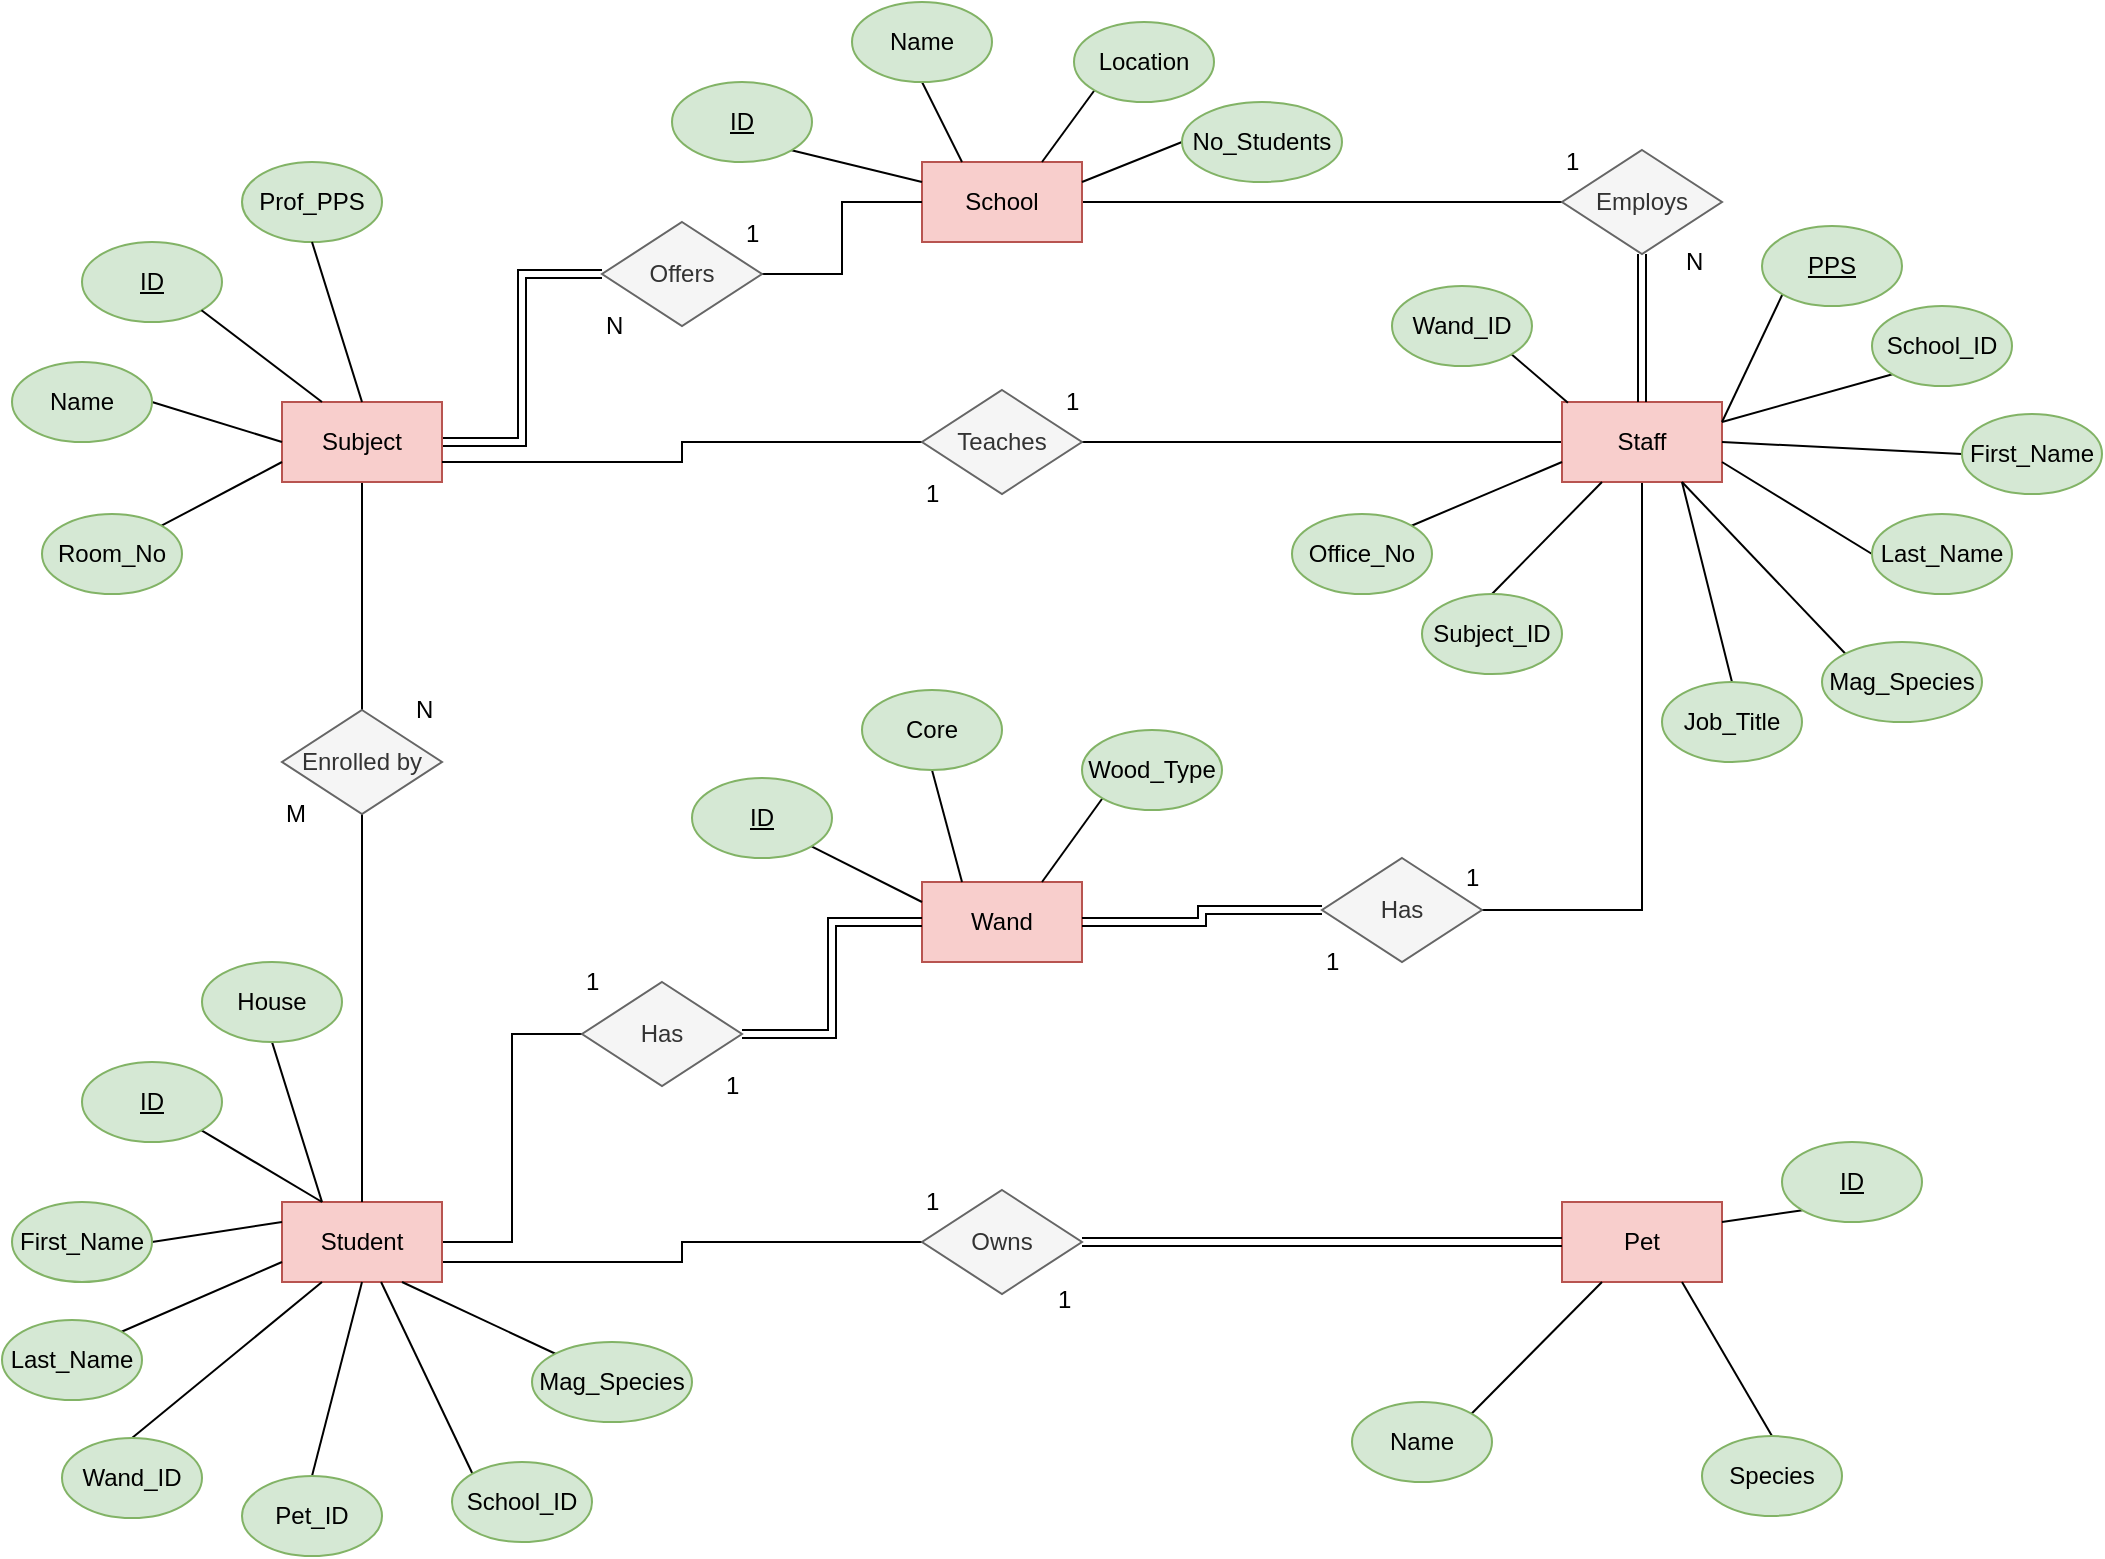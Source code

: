 <mxfile version="12.3.3" type="device" pages="1"><diagram id="ZaWdL1CAJdq0-XTntrcG" name="Page-1"><mxGraphModel dx="772" dy="515" grid="1" gridSize="10" guides="1" tooltips="1" connect="1" arrows="1" fold="1" page="1" pageScale="1" pageWidth="1169" pageHeight="827" math="0" shadow="0"><root><mxCell id="0"/><mxCell id="1" parent="0"/><mxCell id="7XrEVMeT7sQs2JlxNu58-23" style="edgeStyle=orthogonalEdgeStyle;rounded=0;orthogonalLoop=1;jettySize=auto;html=1;entryX=0;entryY=0.5;entryDx=0;entryDy=0;endArrow=none;endFill=0;labelPosition=left;verticalLabelPosition=middle;align=right;verticalAlign=middle;shape=link;" parent="1" source="7XrEVMeT7sQs2JlxNu58-2" target="7XrEVMeT7sQs2JlxNu58-13" edge="1"><mxGeometry relative="1" as="geometry"/></mxCell><mxCell id="7XrEVMeT7sQs2JlxNu58-40" style="edgeStyle=orthogonalEdgeStyle;rounded=0;orthogonalLoop=1;jettySize=auto;html=1;entryX=0.5;entryY=0;entryDx=0;entryDy=0;endArrow=none;endFill=0;" parent="1" source="7XrEVMeT7sQs2JlxNu58-2" target="7XrEVMeT7sQs2JlxNu58-9" edge="1"><mxGeometry relative="1" as="geometry"/></mxCell><mxCell id="7XrEVMeT7sQs2JlxNu58-2" value="Subject" style="rounded=0;whiteSpace=wrap;html=1;fillColor=#f8cecc;strokeColor=#b85450;" parent="1" vertex="1"><mxGeometry x="160" y="200" width="80" height="40" as="geometry"/></mxCell><mxCell id="7XrEVMeT7sQs2JlxNu58-44" style="edgeStyle=orthogonalEdgeStyle;rounded=0;orthogonalLoop=1;jettySize=auto;html=1;entryX=0;entryY=0.5;entryDx=0;entryDy=0;endArrow=none;endFill=0;" parent="1" source="7XrEVMeT7sQs2JlxNu58-3" target="7XrEVMeT7sQs2JlxNu58-11" edge="1"><mxGeometry relative="1" as="geometry"/></mxCell><mxCell id="7XrEVMeT7sQs2JlxNu58-50" style="edgeStyle=orthogonalEdgeStyle;rounded=0;orthogonalLoop=1;jettySize=auto;html=1;exitX=1;exitY=0.75;exitDx=0;exitDy=0;entryX=0;entryY=0.5;entryDx=0;entryDy=0;endArrow=none;endFill=0;" parent="1" source="7XrEVMeT7sQs2JlxNu58-3" target="7XrEVMeT7sQs2JlxNu58-10" edge="1"><mxGeometry relative="1" as="geometry"/></mxCell><mxCell id="7XrEVMeT7sQs2JlxNu58-3" value="Student" style="rounded=0;whiteSpace=wrap;html=1;fillColor=#f8cecc;strokeColor=#b85450;" parent="1" vertex="1"><mxGeometry x="160" y="600" width="80" height="40" as="geometry"/></mxCell><mxCell id="7XrEVMeT7sQs2JlxNu58-4" value="Pet" style="rounded=0;whiteSpace=wrap;html=1;fillColor=#f8cecc;strokeColor=#b85450;" parent="1" vertex="1"><mxGeometry x="800" y="600" width="80" height="40" as="geometry"/></mxCell><mxCell id="7XrEVMeT7sQs2JlxNu58-5" value="Wand" style="rounded=0;whiteSpace=wrap;html=1;fillColor=#f8cecc;strokeColor=#b85450;" parent="1" vertex="1"><mxGeometry x="480" y="440" width="80" height="40" as="geometry"/></mxCell><mxCell id="7XrEVMeT7sQs2JlxNu58-25" style="edgeStyle=orthogonalEdgeStyle;rounded=0;orthogonalLoop=1;jettySize=auto;html=1;entryX=0;entryY=0.5;entryDx=0;entryDy=0;endArrow=none;endFill=0;" parent="1" source="7XrEVMeT7sQs2JlxNu58-7" target="7XrEVMeT7sQs2JlxNu58-14" edge="1"><mxGeometry relative="1" as="geometry"/></mxCell><mxCell id="7XrEVMeT7sQs2JlxNu58-7" value="School" style="rounded=0;whiteSpace=wrap;html=1;fillColor=#f8cecc;strokeColor=#b85450;" parent="1" vertex="1"><mxGeometry x="480" y="80" width="80" height="40" as="geometry"/></mxCell><mxCell id="7XrEVMeT7sQs2JlxNu58-32" style="edgeStyle=orthogonalEdgeStyle;rounded=0;orthogonalLoop=1;jettySize=auto;html=1;entryX=1;entryY=0.5;entryDx=0;entryDy=0;endArrow=none;endFill=0;" parent="1" source="7XrEVMeT7sQs2JlxNu58-8" target="7XrEVMeT7sQs2JlxNu58-15" edge="1"><mxGeometry relative="1" as="geometry"/></mxCell><mxCell id="7XrEVMeT7sQs2JlxNu58-36" style="edgeStyle=orthogonalEdgeStyle;rounded=0;orthogonalLoop=1;jettySize=auto;html=1;entryX=1;entryY=0.5;entryDx=0;entryDy=0;endArrow=none;endFill=0;" parent="1" source="7XrEVMeT7sQs2JlxNu58-8" target="7XrEVMeT7sQs2JlxNu58-12" edge="1"><mxGeometry relative="1" as="geometry"><Array as="points"><mxPoint x="840" y="454"/></Array></mxGeometry></mxCell><mxCell id="7XrEVMeT7sQs2JlxNu58-8" value="Staff" style="rounded=0;whiteSpace=wrap;html=1;fillColor=#f8cecc;strokeColor=#b85450;" parent="1" vertex="1"><mxGeometry x="800" y="200" width="80" height="40" as="geometry"/></mxCell><mxCell id="7XrEVMeT7sQs2JlxNu58-41" style="edgeStyle=orthogonalEdgeStyle;rounded=0;orthogonalLoop=1;jettySize=auto;html=1;entryX=0.5;entryY=0;entryDx=0;entryDy=0;endArrow=none;endFill=0;" parent="1" source="7XrEVMeT7sQs2JlxNu58-9" target="7XrEVMeT7sQs2JlxNu58-3" edge="1"><mxGeometry relative="1" as="geometry"/></mxCell><mxCell id="7XrEVMeT7sQs2JlxNu58-9" value="Enrolled by" style="rhombus;whiteSpace=wrap;html=1;fillColor=#f5f5f5;strokeColor=#666666;fontColor=#333333;" parent="1" vertex="1"><mxGeometry x="160" y="354" width="80" height="52" as="geometry"/></mxCell><mxCell id="7XrEVMeT7sQs2JlxNu58-52" style="edgeStyle=orthogonalEdgeStyle;rounded=0;orthogonalLoop=1;jettySize=auto;html=1;entryX=0;entryY=0.5;entryDx=0;entryDy=0;endArrow=none;endFill=0;shape=link;" parent="1" source="7XrEVMeT7sQs2JlxNu58-10" target="7XrEVMeT7sQs2JlxNu58-4" edge="1"><mxGeometry relative="1" as="geometry"/></mxCell><mxCell id="7XrEVMeT7sQs2JlxNu58-10" value="Owns" style="rhombus;whiteSpace=wrap;html=1;fillColor=#f5f5f5;strokeColor=#666666;fontColor=#333333;" parent="1" vertex="1"><mxGeometry x="480" y="594" width="80" height="52" as="geometry"/></mxCell><mxCell id="7XrEVMeT7sQs2JlxNu58-45" style="edgeStyle=orthogonalEdgeStyle;rounded=0;orthogonalLoop=1;jettySize=auto;html=1;entryX=0;entryY=0.5;entryDx=0;entryDy=0;endArrow=none;endFill=0;shape=link;" parent="1" source="7XrEVMeT7sQs2JlxNu58-11" target="7XrEVMeT7sQs2JlxNu58-5" edge="1"><mxGeometry relative="1" as="geometry"/></mxCell><mxCell id="7XrEVMeT7sQs2JlxNu58-11" value="Has" style="rhombus;whiteSpace=wrap;html=1;fillColor=#f5f5f5;strokeColor=#666666;fontColor=#333333;" parent="1" vertex="1"><mxGeometry x="310" y="490" width="80" height="52" as="geometry"/></mxCell><mxCell id="7XrEVMeT7sQs2JlxNu58-37" style="edgeStyle=orthogonalEdgeStyle;rounded=0;orthogonalLoop=1;jettySize=auto;html=1;entryX=1;entryY=0.5;entryDx=0;entryDy=0;endArrow=none;endFill=0;shape=link;" parent="1" source="7XrEVMeT7sQs2JlxNu58-12" target="7XrEVMeT7sQs2JlxNu58-5" edge="1"><mxGeometry relative="1" as="geometry"/></mxCell><mxCell id="7XrEVMeT7sQs2JlxNu58-12" value="Has" style="rhombus;whiteSpace=wrap;html=1;fillColor=#f5f5f5;strokeColor=#666666;fontColor=#333333;" parent="1" vertex="1"><mxGeometry x="680" y="428" width="80" height="52" as="geometry"/></mxCell><mxCell id="7XrEVMeT7sQs2JlxNu58-17" style="edgeStyle=orthogonalEdgeStyle;rounded=0;orthogonalLoop=1;jettySize=auto;html=1;exitX=0;exitY=0.5;exitDx=0;exitDy=0;" parent="1" source="7XrEVMeT7sQs2JlxNu58-13" edge="1"><mxGeometry relative="1" as="geometry"><mxPoint x="319.667" y="135.333" as="targetPoint"/></mxGeometry></mxCell><mxCell id="7XrEVMeT7sQs2JlxNu58-24" style="edgeStyle=orthogonalEdgeStyle;rounded=0;orthogonalLoop=1;jettySize=auto;html=1;exitX=1;exitY=0.5;exitDx=0;exitDy=0;entryX=0;entryY=0.5;entryDx=0;entryDy=0;endArrow=none;endFill=0;" parent="1" source="7XrEVMeT7sQs2JlxNu58-13" target="7XrEVMeT7sQs2JlxNu58-7" edge="1"><mxGeometry relative="1" as="geometry"/></mxCell><mxCell id="7XrEVMeT7sQs2JlxNu58-13" value="Offers" style="rhombus;whiteSpace=wrap;html=1;fillColor=#f5f5f5;strokeColor=#666666;fontColor=#333333;" parent="1" vertex="1"><mxGeometry x="320" y="110" width="80" height="52" as="geometry"/></mxCell><mxCell id="7XrEVMeT7sQs2JlxNu58-26" style="edgeStyle=orthogonalEdgeStyle;rounded=0;orthogonalLoop=1;jettySize=auto;html=1;exitX=0.5;exitY=1;exitDx=0;exitDy=0;entryX=0.5;entryY=0;entryDx=0;entryDy=0;endArrow=none;endFill=0;shape=link;" parent="1" source="7XrEVMeT7sQs2JlxNu58-14" target="7XrEVMeT7sQs2JlxNu58-8" edge="1"><mxGeometry relative="1" as="geometry"/></mxCell><mxCell id="7XrEVMeT7sQs2JlxNu58-14" value="Employs" style="rhombus;whiteSpace=wrap;html=1;fillColor=#f5f5f5;strokeColor=#666666;fontColor=#333333;" parent="1" vertex="1"><mxGeometry x="800" y="74" width="80" height="52" as="geometry"/></mxCell><mxCell id="7XrEVMeT7sQs2JlxNu58-33" style="edgeStyle=orthogonalEdgeStyle;rounded=0;orthogonalLoop=1;jettySize=auto;html=1;entryX=1;entryY=0.75;entryDx=0;entryDy=0;endArrow=none;endFill=0;" parent="1" source="7XrEVMeT7sQs2JlxNu58-15" target="7XrEVMeT7sQs2JlxNu58-2" edge="1"><mxGeometry relative="1" as="geometry"/></mxCell><mxCell id="7XrEVMeT7sQs2JlxNu58-15" value="Teaches" style="rhombus;whiteSpace=wrap;html=1;fillColor=#f5f5f5;strokeColor=#666666;fontColor=#333333;" parent="1" vertex="1"><mxGeometry x="480" y="194" width="80" height="52" as="geometry"/></mxCell><mxCell id="7XrEVMeT7sQs2JlxNu58-27" value="N" style="text;html=1;resizable=0;points=[];autosize=1;align=left;verticalAlign=top;spacingTop=-4;" parent="1" vertex="1"><mxGeometry x="320" y="152" width="20" height="20" as="geometry"/></mxCell><mxCell id="7XrEVMeT7sQs2JlxNu58-29" value="1" style="text;html=1;resizable=0;points=[];autosize=1;align=left;verticalAlign=top;spacingTop=-4;" parent="1" vertex="1"><mxGeometry x="390" y="106" width="20" height="20" as="geometry"/></mxCell><mxCell id="7XrEVMeT7sQs2JlxNu58-30" value="1" style="text;html=1;resizable=0;points=[];autosize=1;align=left;verticalAlign=top;spacingTop=-4;" parent="1" vertex="1"><mxGeometry x="800" y="70" width="20" height="20" as="geometry"/></mxCell><mxCell id="7XrEVMeT7sQs2JlxNu58-31" value="N" style="text;html=1;resizable=0;points=[];autosize=1;align=left;verticalAlign=top;spacingTop=-4;" parent="1" vertex="1"><mxGeometry x="860" y="120" width="20" height="20" as="geometry"/></mxCell><mxCell id="7XrEVMeT7sQs2JlxNu58-34" value="1" style="text;html=1;resizable=0;points=[];autosize=1;align=left;verticalAlign=top;spacingTop=-4;" parent="1" vertex="1"><mxGeometry x="550" y="190" width="20" height="20" as="geometry"/></mxCell><mxCell id="7XrEVMeT7sQs2JlxNu58-35" value="1" style="text;html=1;resizable=0;points=[];autosize=1;align=left;verticalAlign=top;spacingTop=-4;" parent="1" vertex="1"><mxGeometry x="480" y="236" width="20" height="20" as="geometry"/></mxCell><mxCell id="7XrEVMeT7sQs2JlxNu58-38" value="1" style="text;html=1;resizable=0;points=[];autosize=1;align=left;verticalAlign=top;spacingTop=-4;" parent="1" vertex="1"><mxGeometry x="750" y="428" width="20" height="20" as="geometry"/></mxCell><mxCell id="7XrEVMeT7sQs2JlxNu58-39" value="1" style="text;html=1;resizable=0;points=[];autosize=1;align=left;verticalAlign=top;spacingTop=-4;" parent="1" vertex="1"><mxGeometry x="680" y="470" width="20" height="20" as="geometry"/></mxCell><mxCell id="7XrEVMeT7sQs2JlxNu58-42" value="N" style="text;html=1;resizable=0;points=[];autosize=1;align=left;verticalAlign=top;spacingTop=-4;" parent="1" vertex="1"><mxGeometry x="225" y="344" width="20" height="20" as="geometry"/></mxCell><mxCell id="7XrEVMeT7sQs2JlxNu58-43" value="M" style="text;html=1;resizable=0;points=[];autosize=1;align=left;verticalAlign=top;spacingTop=-4;" parent="1" vertex="1"><mxGeometry x="160" y="396" width="30" height="20" as="geometry"/></mxCell><mxCell id="7XrEVMeT7sQs2JlxNu58-46" value="1" style="text;html=1;resizable=0;points=[];autosize=1;align=left;verticalAlign=top;spacingTop=-4;" parent="1" vertex="1"><mxGeometry x="310" y="480" width="20" height="20" as="geometry"/></mxCell><mxCell id="7XrEVMeT7sQs2JlxNu58-47" value="1" style="text;html=1;resizable=0;points=[];autosize=1;align=left;verticalAlign=top;spacingTop=-4;" parent="1" vertex="1"><mxGeometry x="380" y="532" width="20" height="20" as="geometry"/></mxCell><mxCell id="7XrEVMeT7sQs2JlxNu58-51" value="1" style="text;html=1;resizable=0;points=[];autosize=1;align=left;verticalAlign=top;spacingTop=-4;" parent="1" vertex="1"><mxGeometry x="480" y="590" width="20" height="20" as="geometry"/></mxCell><mxCell id="7XrEVMeT7sQs2JlxNu58-53" value="1" style="text;html=1;resizable=0;points=[];autosize=1;align=left;verticalAlign=top;spacingTop=-4;" parent="1" vertex="1"><mxGeometry x="546" y="639" width="20" height="20" as="geometry"/></mxCell><mxCell id="7XrEVMeT7sQs2JlxNu58-54" value="&lt;u&gt;ID&lt;/u&gt;" style="ellipse;whiteSpace=wrap;html=1;fillColor=#d5e8d4;strokeColor=#82b366;" parent="1" vertex="1"><mxGeometry x="60" y="120" width="70" height="40" as="geometry"/></mxCell><mxCell id="7XrEVMeT7sQs2JlxNu58-61" style="rounded=0;orthogonalLoop=1;jettySize=auto;html=1;exitX=1;exitY=0.5;exitDx=0;exitDy=0;endArrow=none;endFill=0;strokeColor=#000000;entryX=0;entryY=0.5;entryDx=0;entryDy=0;jumpSize=6;shadow=0;" parent="1" source="7XrEVMeT7sQs2JlxNu58-55" target="7XrEVMeT7sQs2JlxNu58-2" edge="1"><mxGeometry relative="1" as="geometry"><mxPoint x="99.667" y="200.333" as="targetPoint"/></mxGeometry></mxCell><mxCell id="7XrEVMeT7sQs2JlxNu58-55" value="Name" style="ellipse;whiteSpace=wrap;html=1;fillColor=#d5e8d4;strokeColor=#82b366;" parent="1" vertex="1"><mxGeometry x="25" y="180" width="70" height="40" as="geometry"/></mxCell><mxCell id="7XrEVMeT7sQs2JlxNu58-56" value="Prof_PPS" style="ellipse;whiteSpace=wrap;html=1;fillColor=#d5e8d4;strokeColor=#82b366;" parent="1" vertex="1"><mxGeometry x="140" y="80" width="70" height="40" as="geometry"/></mxCell><mxCell id="7XrEVMeT7sQs2JlxNu58-62" style="edgeStyle=none;rounded=0;jumpSize=6;orthogonalLoop=1;jettySize=auto;html=1;exitX=1;exitY=0;exitDx=0;exitDy=0;entryX=0;entryY=0.75;entryDx=0;entryDy=0;shadow=0;endArrow=none;endFill=0;strokeColor=#000000;" parent="1" source="7XrEVMeT7sQs2JlxNu58-57" target="7XrEVMeT7sQs2JlxNu58-2" edge="1"><mxGeometry relative="1" as="geometry"/></mxCell><mxCell id="7XrEVMeT7sQs2JlxNu58-57" value="Room_No" style="ellipse;whiteSpace=wrap;html=1;fillColor=#d5e8d4;strokeColor=#82b366;" parent="1" vertex="1"><mxGeometry x="40" y="256" width="70" height="40" as="geometry"/></mxCell><mxCell id="7XrEVMeT7sQs2JlxNu58-59" value="" style="endArrow=none;html=1;strokeColor=#000000;exitX=1;exitY=1;exitDx=0;exitDy=0;entryX=0.25;entryY=0;entryDx=0;entryDy=0;" parent="1" source="7XrEVMeT7sQs2JlxNu58-54" target="7XrEVMeT7sQs2JlxNu58-2" edge="1"><mxGeometry width="50" height="50" relative="1" as="geometry"><mxPoint x="130" y="147" as="sourcePoint"/><mxPoint x="160" y="197" as="targetPoint"/><Array as="points"/></mxGeometry></mxCell><mxCell id="7XrEVMeT7sQs2JlxNu58-60" value="" style="endArrow=none;html=1;strokeColor=#000000;exitX=0.5;exitY=1;exitDx=0;exitDy=0;entryX=0.5;entryY=0;entryDx=0;entryDy=0;" parent="1" source="7XrEVMeT7sQs2JlxNu58-56" target="7XrEVMeT7sQs2JlxNu58-2" edge="1"><mxGeometry width="50" height="50" relative="1" as="geometry"><mxPoint x="129.749" y="164.142" as="sourcePoint"/><mxPoint x="190" y="210" as="targetPoint"/><Array as="points"/></mxGeometry></mxCell><mxCell id="7XrEVMeT7sQs2JlxNu58-67" style="edgeStyle=none;rounded=0;jumpSize=6;orthogonalLoop=1;jettySize=auto;html=1;exitX=1;exitY=1;exitDx=0;exitDy=0;entryX=0;entryY=0.25;entryDx=0;entryDy=0;shadow=0;endArrow=none;endFill=0;strokeColor=#000000;" parent="1" source="7XrEVMeT7sQs2JlxNu58-63" target="7XrEVMeT7sQs2JlxNu58-7" edge="1"><mxGeometry relative="1" as="geometry"/></mxCell><mxCell id="7XrEVMeT7sQs2JlxNu58-63" value="&lt;u&gt;ID&lt;/u&gt;" style="ellipse;whiteSpace=wrap;html=1;fillColor=#d5e8d4;strokeColor=#82b366;" parent="1" vertex="1"><mxGeometry x="355" y="40" width="70" height="40" as="geometry"/></mxCell><mxCell id="7XrEVMeT7sQs2JlxNu58-68" style="edgeStyle=none;rounded=0;jumpSize=6;orthogonalLoop=1;jettySize=auto;html=1;exitX=0.5;exitY=1;exitDx=0;exitDy=0;entryX=0.25;entryY=0;entryDx=0;entryDy=0;shadow=0;endArrow=none;endFill=0;strokeColor=#000000;" parent="1" source="7XrEVMeT7sQs2JlxNu58-64" target="7XrEVMeT7sQs2JlxNu58-7" edge="1"><mxGeometry relative="1" as="geometry"/></mxCell><mxCell id="7XrEVMeT7sQs2JlxNu58-64" value="Name" style="ellipse;whiteSpace=wrap;html=1;fillColor=#d5e8d4;strokeColor=#82b366;" parent="1" vertex="1"><mxGeometry x="445" width="70" height="40" as="geometry"/></mxCell><mxCell id="7XrEVMeT7sQs2JlxNu58-69" style="edgeStyle=none;rounded=0;jumpSize=6;orthogonalLoop=1;jettySize=auto;html=1;exitX=0;exitY=1;exitDx=0;exitDy=0;entryX=0.75;entryY=0;entryDx=0;entryDy=0;shadow=0;endArrow=none;endFill=0;strokeColor=#000000;" parent="1" source="7XrEVMeT7sQs2JlxNu58-65" target="7XrEVMeT7sQs2JlxNu58-7" edge="1"><mxGeometry relative="1" as="geometry"/></mxCell><mxCell id="7XrEVMeT7sQs2JlxNu58-65" value="Location" style="ellipse;whiteSpace=wrap;html=1;fillColor=#d5e8d4;strokeColor=#82b366;" parent="1" vertex="1"><mxGeometry x="556" y="10" width="70" height="40" as="geometry"/></mxCell><mxCell id="7XrEVMeT7sQs2JlxNu58-70" style="edgeStyle=none;rounded=0;jumpSize=6;orthogonalLoop=1;jettySize=auto;html=1;exitX=0;exitY=0.5;exitDx=0;exitDy=0;entryX=1;entryY=0.25;entryDx=0;entryDy=0;shadow=0;endArrow=none;endFill=0;strokeColor=#000000;" parent="1" source="7XrEVMeT7sQs2JlxNu58-66" target="7XrEVMeT7sQs2JlxNu58-7" edge="1"><mxGeometry relative="1" as="geometry"/></mxCell><mxCell id="7XrEVMeT7sQs2JlxNu58-66" value="No_Students" style="ellipse;whiteSpace=wrap;html=1;fillColor=#d5e8d4;strokeColor=#82b366;" parent="1" vertex="1"><mxGeometry x="610" y="50" width="80" height="40" as="geometry"/></mxCell><mxCell id="7XrEVMeT7sQs2JlxNu58-79" style="edgeStyle=none;rounded=0;jumpSize=6;orthogonalLoop=1;jettySize=auto;html=1;exitX=0;exitY=1;exitDx=0;exitDy=0;entryX=1;entryY=0.25;entryDx=0;entryDy=0;shadow=0;endArrow=none;endFill=0;strokeColor=#000000;" parent="1" source="7XrEVMeT7sQs2JlxNu58-71" target="7XrEVMeT7sQs2JlxNu58-8" edge="1"><mxGeometry relative="1" as="geometry"/></mxCell><mxCell id="7XrEVMeT7sQs2JlxNu58-71" value="&lt;u&gt;PPS&lt;/u&gt;" style="ellipse;whiteSpace=wrap;html=1;fillColor=#d5e8d4;strokeColor=#82b366;" parent="1" vertex="1"><mxGeometry x="900" y="112" width="70" height="40" as="geometry"/></mxCell><mxCell id="7XrEVMeT7sQs2JlxNu58-86" style="edgeStyle=none;rounded=0;jumpSize=6;orthogonalLoop=1;jettySize=auto;html=1;exitX=1;exitY=0;exitDx=0;exitDy=0;entryX=0;entryY=0.75;entryDx=0;entryDy=0;shadow=0;endArrow=none;endFill=0;strokeColor=#000000;" parent="1" source="7XrEVMeT7sQs2JlxNu58-72" target="7XrEVMeT7sQs2JlxNu58-8" edge="1"><mxGeometry relative="1" as="geometry"/></mxCell><mxCell id="7XrEVMeT7sQs2JlxNu58-72" value="Office_No" style="ellipse;whiteSpace=wrap;html=1;fillColor=#d5e8d4;strokeColor=#82b366;" parent="1" vertex="1"><mxGeometry x="665" y="256" width="70" height="40" as="geometry"/></mxCell><mxCell id="7XrEVMeT7sQs2JlxNu58-78" style="edgeStyle=none;rounded=0;jumpSize=6;orthogonalLoop=1;jettySize=auto;html=1;exitX=1;exitY=1;exitDx=0;exitDy=0;entryX=0.037;entryY=0.008;entryDx=0;entryDy=0;entryPerimeter=0;shadow=0;endArrow=none;endFill=0;strokeColor=#000000;" parent="1" source="7XrEVMeT7sQs2JlxNu58-73" target="7XrEVMeT7sQs2JlxNu58-8" edge="1"><mxGeometry relative="1" as="geometry"/></mxCell><mxCell id="7XrEVMeT7sQs2JlxNu58-73" value="Wand_ID" style="ellipse;whiteSpace=wrap;html=1;fillColor=#d5e8d4;strokeColor=#82b366;" parent="1" vertex="1"><mxGeometry x="715" y="142" width="70" height="40" as="geometry"/></mxCell><mxCell id="7XrEVMeT7sQs2JlxNu58-85" style="edgeStyle=none;rounded=0;jumpSize=6;orthogonalLoop=1;jettySize=auto;html=1;exitX=0.5;exitY=0;exitDx=0;exitDy=0;entryX=0.25;entryY=1;entryDx=0;entryDy=0;shadow=0;endArrow=none;endFill=0;strokeColor=#000000;" parent="1" source="7XrEVMeT7sQs2JlxNu58-74" target="7XrEVMeT7sQs2JlxNu58-8" edge="1"><mxGeometry relative="1" as="geometry"/></mxCell><mxCell id="7XrEVMeT7sQs2JlxNu58-74" value="Subject_ID" style="ellipse;whiteSpace=wrap;html=1;fillColor=#d5e8d4;strokeColor=#82b366;" parent="1" vertex="1"><mxGeometry x="730" y="296" width="70" height="40" as="geometry"/></mxCell><mxCell id="7XrEVMeT7sQs2JlxNu58-84" style="edgeStyle=none;rounded=0;jumpSize=6;orthogonalLoop=1;jettySize=auto;html=1;exitX=0;exitY=0;exitDx=0;exitDy=0;entryX=0.75;entryY=1;entryDx=0;entryDy=0;shadow=0;endArrow=none;endFill=0;strokeColor=#000000;" parent="1" source="7XrEVMeT7sQs2JlxNu58-75" target="7XrEVMeT7sQs2JlxNu58-8" edge="1"><mxGeometry relative="1" as="geometry"/></mxCell><mxCell id="7XrEVMeT7sQs2JlxNu58-75" value="Mag_Species" style="ellipse;whiteSpace=wrap;html=1;fillColor=#d5e8d4;strokeColor=#82b366;" parent="1" vertex="1"><mxGeometry x="930" y="320" width="80" height="40" as="geometry"/></mxCell><mxCell id="7XrEVMeT7sQs2JlxNu58-83" style="edgeStyle=none;rounded=0;jumpSize=6;orthogonalLoop=1;jettySize=auto;html=1;exitX=0;exitY=0.5;exitDx=0;exitDy=0;entryX=1;entryY=0.75;entryDx=0;entryDy=0;shadow=0;endArrow=none;endFill=0;strokeColor=#000000;" parent="1" source="7XrEVMeT7sQs2JlxNu58-76" target="7XrEVMeT7sQs2JlxNu58-8" edge="1"><mxGeometry relative="1" as="geometry"/></mxCell><mxCell id="7XrEVMeT7sQs2JlxNu58-76" value="Last_Name" style="ellipse;whiteSpace=wrap;html=1;fillColor=#d5e8d4;strokeColor=#82b366;" parent="1" vertex="1"><mxGeometry x="955" y="256" width="70" height="40" as="geometry"/></mxCell><mxCell id="7XrEVMeT7sQs2JlxNu58-80" style="edgeStyle=none;rounded=0;jumpSize=6;orthogonalLoop=1;jettySize=auto;html=1;exitX=0;exitY=0.5;exitDx=0;exitDy=0;entryX=1;entryY=0.5;entryDx=0;entryDy=0;shadow=0;endArrow=none;endFill=0;strokeColor=#000000;" parent="1" source="7XrEVMeT7sQs2JlxNu58-77" target="7XrEVMeT7sQs2JlxNu58-8" edge="1"><mxGeometry relative="1" as="geometry"/></mxCell><mxCell id="7XrEVMeT7sQs2JlxNu58-77" value="First_Name" style="ellipse;whiteSpace=wrap;html=1;fillColor=#d5e8d4;strokeColor=#82b366;" parent="1" vertex="1"><mxGeometry x="1000" y="206" width="70" height="40" as="geometry"/></mxCell><mxCell id="7XrEVMeT7sQs2JlxNu58-94" style="edgeStyle=none;rounded=0;jumpSize=6;orthogonalLoop=1;jettySize=auto;html=1;exitX=0;exitY=1;exitDx=0;exitDy=0;entryX=1;entryY=0.25;entryDx=0;entryDy=0;shadow=0;endArrow=none;endFill=0;strokeColor=#000000;" parent="1" source="7XrEVMeT7sQs2JlxNu58-87" target="7XrEVMeT7sQs2JlxNu58-4" edge="1"><mxGeometry relative="1" as="geometry"/></mxCell><mxCell id="7XrEVMeT7sQs2JlxNu58-87" value="&lt;u&gt;ID&lt;/u&gt;" style="ellipse;whiteSpace=wrap;html=1;fillColor=#d5e8d4;strokeColor=#82b366;" parent="1" vertex="1"><mxGeometry x="910" y="570" width="70" height="40" as="geometry"/></mxCell><mxCell id="7XrEVMeT7sQs2JlxNu58-91" style="edgeStyle=none;rounded=0;jumpSize=6;orthogonalLoop=1;jettySize=auto;html=1;exitX=1;exitY=0;exitDx=0;exitDy=0;entryX=0.25;entryY=1;entryDx=0;entryDy=0;shadow=0;endArrow=none;endFill=0;strokeColor=#000000;" parent="1" source="7XrEVMeT7sQs2JlxNu58-88" target="7XrEVMeT7sQs2JlxNu58-4" edge="1"><mxGeometry relative="1" as="geometry"/></mxCell><mxCell id="7XrEVMeT7sQs2JlxNu58-88" value="Name" style="ellipse;whiteSpace=wrap;html=1;fillColor=#d5e8d4;strokeColor=#82b366;" parent="1" vertex="1"><mxGeometry x="695" y="700" width="70" height="40" as="geometry"/></mxCell><mxCell id="7XrEVMeT7sQs2JlxNu58-92" style="edgeStyle=none;rounded=0;jumpSize=6;orthogonalLoop=1;jettySize=auto;html=1;exitX=0.5;exitY=0;exitDx=0;exitDy=0;entryX=0.75;entryY=1;entryDx=0;entryDy=0;shadow=0;endArrow=none;endFill=0;strokeColor=#000000;" parent="1" source="7XrEVMeT7sQs2JlxNu58-89" target="7XrEVMeT7sQs2JlxNu58-4" edge="1"><mxGeometry relative="1" as="geometry"/></mxCell><mxCell id="7XrEVMeT7sQs2JlxNu58-89" value="Species" style="ellipse;whiteSpace=wrap;html=1;fillColor=#d5e8d4;strokeColor=#82b366;" parent="1" vertex="1"><mxGeometry x="870" y="717" width="70" height="40" as="geometry"/></mxCell><mxCell id="7XrEVMeT7sQs2JlxNu58-108" style="edgeStyle=none;rounded=0;jumpSize=6;orthogonalLoop=1;jettySize=auto;html=1;exitX=0;exitY=0;exitDx=0;exitDy=0;entryX=0.75;entryY=1;entryDx=0;entryDy=0;shadow=0;endArrow=none;endFill=0;strokeColor=#000000;" parent="1" source="7XrEVMeT7sQs2JlxNu58-95" target="7XrEVMeT7sQs2JlxNu58-3" edge="1"><mxGeometry relative="1" as="geometry"/></mxCell><mxCell id="7XrEVMeT7sQs2JlxNu58-95" value="Mag_Species" style="ellipse;whiteSpace=wrap;html=1;fillColor=#d5e8d4;strokeColor=#82b366;" parent="1" vertex="1"><mxGeometry x="285" y="670" width="80" height="40" as="geometry"/></mxCell><mxCell id="7XrEVMeT7sQs2JlxNu58-107" style="edgeStyle=none;rounded=0;jumpSize=6;orthogonalLoop=1;jettySize=auto;html=1;exitX=0.5;exitY=0;exitDx=0;exitDy=0;entryX=0.5;entryY=1;entryDx=0;entryDy=0;shadow=0;endArrow=none;endFill=0;strokeColor=#000000;" parent="1" source="7XrEVMeT7sQs2JlxNu58-96" target="7XrEVMeT7sQs2JlxNu58-3" edge="1"><mxGeometry relative="1" as="geometry"/></mxCell><mxCell id="7XrEVMeT7sQs2JlxNu58-96" value="Pet_ID" style="ellipse;whiteSpace=wrap;html=1;fillColor=#d5e8d4;strokeColor=#82b366;" parent="1" vertex="1"><mxGeometry x="140" y="737" width="70" height="40" as="geometry"/></mxCell><mxCell id="7XrEVMeT7sQs2JlxNu58-106" style="edgeStyle=none;rounded=0;jumpSize=6;orthogonalLoop=1;jettySize=auto;html=1;exitX=0.5;exitY=0;exitDx=0;exitDy=0;entryX=0.25;entryY=1;entryDx=0;entryDy=0;shadow=0;endArrow=none;endFill=0;strokeColor=#000000;" parent="1" source="7XrEVMeT7sQs2JlxNu58-97" target="7XrEVMeT7sQs2JlxNu58-3" edge="1"><mxGeometry relative="1" as="geometry"/></mxCell><mxCell id="7XrEVMeT7sQs2JlxNu58-97" value="Wand_ID" style="ellipse;whiteSpace=wrap;html=1;fillColor=#d5e8d4;strokeColor=#82b366;" parent="1" vertex="1"><mxGeometry x="50" y="718" width="70" height="40" as="geometry"/></mxCell><mxCell id="7XrEVMeT7sQs2JlxNu58-105" style="edgeStyle=none;rounded=0;jumpSize=6;orthogonalLoop=1;jettySize=auto;html=1;exitX=1;exitY=0;exitDx=0;exitDy=0;entryX=0;entryY=0.75;entryDx=0;entryDy=0;shadow=0;endArrow=none;endFill=0;strokeColor=#000000;" parent="1" source="7XrEVMeT7sQs2JlxNu58-98" target="7XrEVMeT7sQs2JlxNu58-3" edge="1"><mxGeometry relative="1" as="geometry"/></mxCell><mxCell id="7XrEVMeT7sQs2JlxNu58-98" value="Last_Name" style="ellipse;whiteSpace=wrap;html=1;fillColor=#d5e8d4;strokeColor=#82b366;" parent="1" vertex="1"><mxGeometry x="20" y="659" width="70" height="40" as="geometry"/></mxCell><mxCell id="7XrEVMeT7sQs2JlxNu58-104" style="edgeStyle=none;rounded=0;jumpSize=6;orthogonalLoop=1;jettySize=auto;html=1;exitX=1;exitY=0.5;exitDx=0;exitDy=0;entryX=0;entryY=0.25;entryDx=0;entryDy=0;shadow=0;endArrow=none;endFill=0;strokeColor=#000000;" parent="1" source="7XrEVMeT7sQs2JlxNu58-99" target="7XrEVMeT7sQs2JlxNu58-3" edge="1"><mxGeometry relative="1" as="geometry"/></mxCell><mxCell id="7XrEVMeT7sQs2JlxNu58-99" value="First_Name" style="ellipse;whiteSpace=wrap;html=1;fillColor=#d5e8d4;strokeColor=#82b366;" parent="1" vertex="1"><mxGeometry x="25" y="600" width="70" height="40" as="geometry"/></mxCell><mxCell id="7XrEVMeT7sQs2JlxNu58-103" style="edgeStyle=none;rounded=0;jumpSize=6;orthogonalLoop=1;jettySize=auto;html=1;exitX=1;exitY=1;exitDx=0;exitDy=0;entryX=0.25;entryY=0;entryDx=0;entryDy=0;shadow=0;endArrow=none;endFill=0;strokeColor=#000000;" parent="1" source="7XrEVMeT7sQs2JlxNu58-100" target="7XrEVMeT7sQs2JlxNu58-3" edge="1"><mxGeometry relative="1" as="geometry"/></mxCell><mxCell id="7XrEVMeT7sQs2JlxNu58-100" value="&lt;u&gt;ID&lt;/u&gt;" style="ellipse;whiteSpace=wrap;html=1;fillColor=#d5e8d4;strokeColor=#82b366;" parent="1" vertex="1"><mxGeometry x="60" y="530" width="70" height="40" as="geometry"/></mxCell><mxCell id="7XrEVMeT7sQs2JlxNu58-102" style="edgeStyle=none;rounded=0;jumpSize=6;orthogonalLoop=1;jettySize=auto;html=1;exitX=0.5;exitY=0;exitDx=0;exitDy=0;entryX=0.75;entryY=1;entryDx=0;entryDy=0;shadow=0;endArrow=none;endFill=0;strokeColor=#000000;" parent="1" source="7XrEVMeT7sQs2JlxNu58-101" target="7XrEVMeT7sQs2JlxNu58-8" edge="1"><mxGeometry relative="1" as="geometry"/></mxCell><mxCell id="7XrEVMeT7sQs2JlxNu58-101" value="Job_Title" style="ellipse;whiteSpace=wrap;html=1;fillColor=#d5e8d4;strokeColor=#82b366;" parent="1" vertex="1"><mxGeometry x="850" y="340" width="70" height="40" as="geometry"/></mxCell><mxCell id="7XrEVMeT7sQs2JlxNu58-116" style="edgeStyle=none;rounded=0;jumpSize=6;orthogonalLoop=1;jettySize=auto;html=1;exitX=0;exitY=1;exitDx=0;exitDy=0;entryX=0.75;entryY=0;entryDx=0;entryDy=0;shadow=0;endArrow=none;endFill=0;strokeColor=#000000;" parent="1" source="7XrEVMeT7sQs2JlxNu58-112" target="7XrEVMeT7sQs2JlxNu58-5" edge="1"><mxGeometry relative="1" as="geometry"/></mxCell><mxCell id="7XrEVMeT7sQs2JlxNu58-112" value="Wood_Type" style="ellipse;whiteSpace=wrap;html=1;fillColor=#d5e8d4;strokeColor=#82b366;" parent="1" vertex="1"><mxGeometry x="560" y="364" width="70" height="40" as="geometry"/></mxCell><mxCell id="7XrEVMeT7sQs2JlxNu58-117" style="edgeStyle=none;rounded=0;jumpSize=6;orthogonalLoop=1;jettySize=auto;html=1;exitX=0.5;exitY=1;exitDx=0;exitDy=0;entryX=0.25;entryY=0;entryDx=0;entryDy=0;shadow=0;endArrow=none;endFill=0;strokeColor=#000000;" parent="1" source="7XrEVMeT7sQs2JlxNu58-113" target="7XrEVMeT7sQs2JlxNu58-5" edge="1"><mxGeometry relative="1" as="geometry"/></mxCell><mxCell id="7XrEVMeT7sQs2JlxNu58-113" value="Core" style="ellipse;whiteSpace=wrap;html=1;fillColor=#d5e8d4;strokeColor=#82b366;" parent="1" vertex="1"><mxGeometry x="450" y="344" width="70" height="40" as="geometry"/></mxCell><mxCell id="7XrEVMeT7sQs2JlxNu58-118" style="edgeStyle=none;rounded=0;jumpSize=6;orthogonalLoop=1;jettySize=auto;html=1;exitX=1;exitY=1;exitDx=0;exitDy=0;entryX=0;entryY=0.25;entryDx=0;entryDy=0;shadow=0;endArrow=none;endFill=0;strokeColor=#000000;" parent="1" source="7XrEVMeT7sQs2JlxNu58-114" target="7XrEVMeT7sQs2JlxNu58-5" edge="1"><mxGeometry relative="1" as="geometry"/></mxCell><mxCell id="7XrEVMeT7sQs2JlxNu58-114" value="&lt;u&gt;ID&lt;/u&gt;" style="ellipse;whiteSpace=wrap;html=1;fillColor=#d5e8d4;strokeColor=#82b366;" parent="1" vertex="1"><mxGeometry x="365" y="388" width="70" height="40" as="geometry"/></mxCell><mxCell id="7XrEVMeT7sQs2JlxNu58-120" style="edgeStyle=none;rounded=0;jumpSize=6;orthogonalLoop=1;jettySize=auto;html=1;exitX=0.5;exitY=1;exitDx=0;exitDy=0;entryX=0.25;entryY=0;entryDx=0;entryDy=0;shadow=0;endArrow=none;endFill=0;strokeColor=#000000;" parent="1" source="7XrEVMeT7sQs2JlxNu58-119" target="7XrEVMeT7sQs2JlxNu58-3" edge="1"><mxGeometry relative="1" as="geometry"/></mxCell><mxCell id="7XrEVMeT7sQs2JlxNu58-119" value="House" style="ellipse;whiteSpace=wrap;html=1;fillColor=#d5e8d4;strokeColor=#82b366;" parent="1" vertex="1"><mxGeometry x="120" y="480" width="70" height="40" as="geometry"/></mxCell><mxCell id="-R840ej905uhzboaP0z--3" style="rounded=0;orthogonalLoop=1;jettySize=auto;html=1;exitX=0;exitY=1;exitDx=0;exitDy=0;entryX=1;entryY=0.25;entryDx=0;entryDy=0;endArrow=none;endFill=0;" edge="1" parent="1" source="-R840ej905uhzboaP0z--1" target="7XrEVMeT7sQs2JlxNu58-8"><mxGeometry relative="1" as="geometry"/></mxCell><mxCell id="-R840ej905uhzboaP0z--1" value="School_ID" style="ellipse;whiteSpace=wrap;html=1;fillColor=#d5e8d4;strokeColor=#82b366;" vertex="1" parent="1"><mxGeometry x="955" y="152" width="70" height="40" as="geometry"/></mxCell><mxCell id="-R840ej905uhzboaP0z--5" style="edgeStyle=none;rounded=0;orthogonalLoop=1;jettySize=auto;html=1;exitX=0;exitY=0;exitDx=0;exitDy=0;endArrow=none;endFill=0;" edge="1" parent="1" source="-R840ej905uhzboaP0z--4" target="7XrEVMeT7sQs2JlxNu58-3"><mxGeometry relative="1" as="geometry"/></mxCell><mxCell id="-R840ej905uhzboaP0z--4" value="School_ID" style="ellipse;whiteSpace=wrap;html=1;fillColor=#d5e8d4;strokeColor=#82b366;" vertex="1" parent="1"><mxGeometry x="245" y="730" width="70" height="40" as="geometry"/></mxCell></root></mxGraphModel></diagram></mxfile>